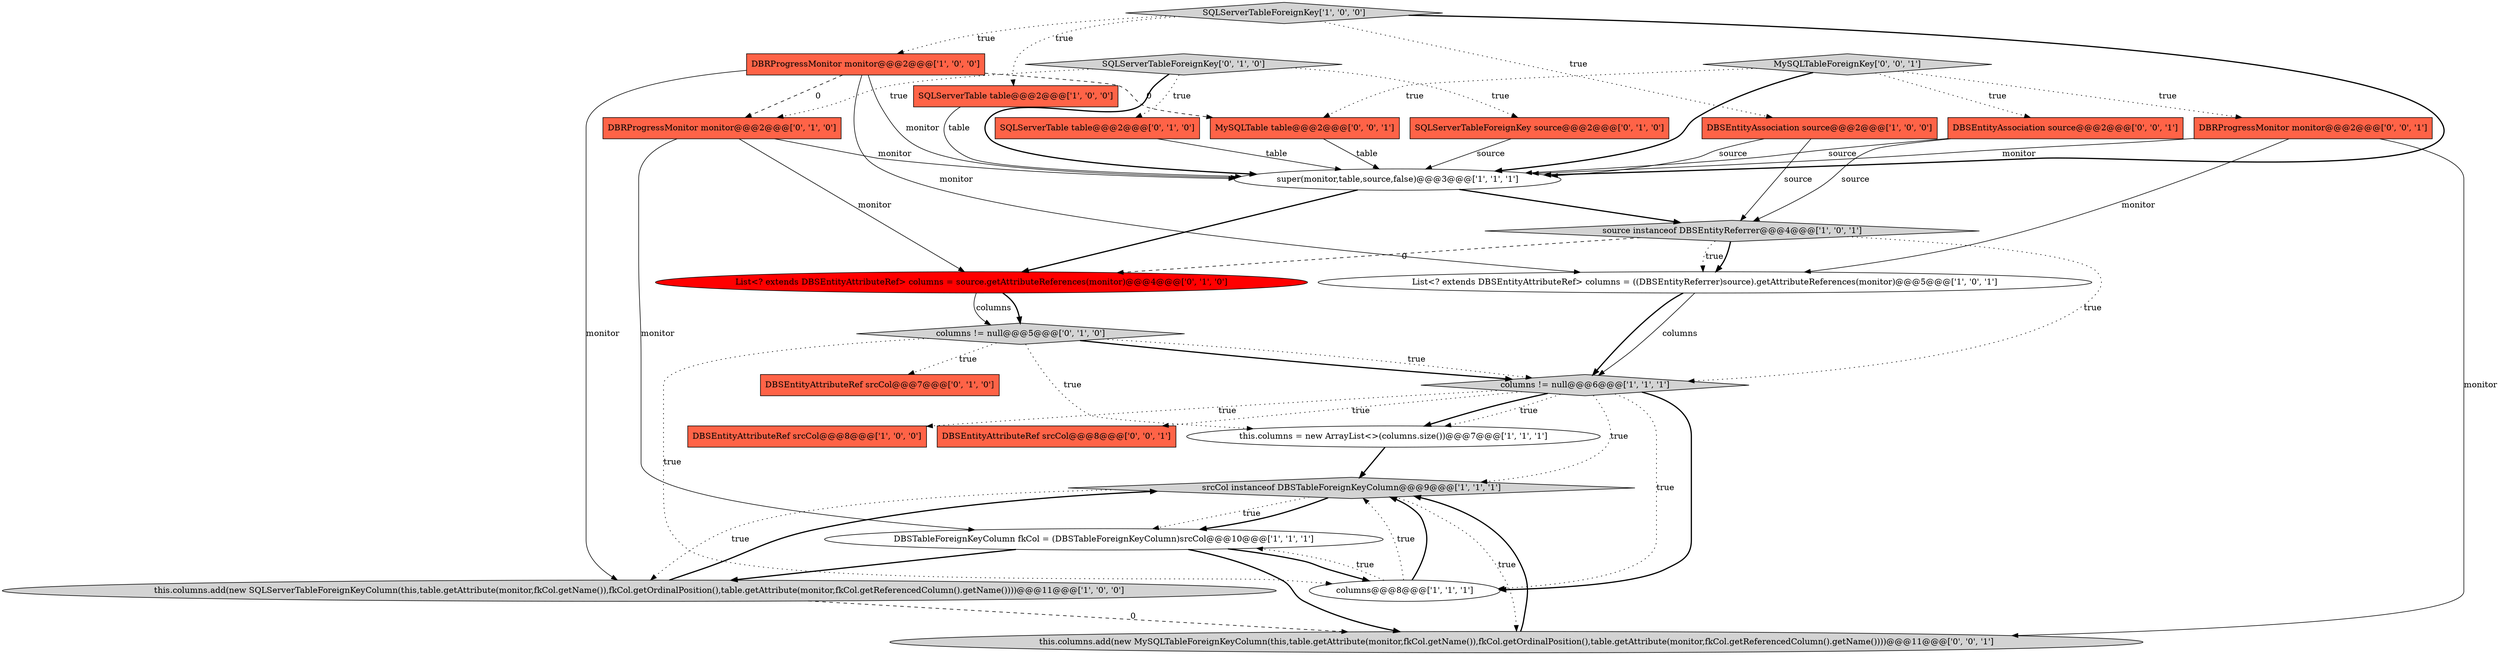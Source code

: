 digraph {
20 [style = filled, label = "columns != null@@@5@@@['0', '1', '0']", fillcolor = lightgray, shape = diamond image = "AAA0AAABBB2BBB"];
14 [style = filled, label = "DBSEntityAttributeRef srcCol@@@7@@@['0', '1', '0']", fillcolor = tomato, shape = box image = "AAA0AAABBB2BBB"];
18 [style = filled, label = "DBRProgressMonitor monitor@@@2@@@['0', '1', '0']", fillcolor = tomato, shape = box image = "AAA1AAABBB2BBB"];
12 [style = filled, label = "DBSTableForeignKeyColumn fkCol = (DBSTableForeignKeyColumn)srcCol@@@10@@@['1', '1', '1']", fillcolor = white, shape = ellipse image = "AAA0AAABBB1BBB"];
25 [style = filled, label = "DBSEntityAssociation source@@@2@@@['0', '0', '1']", fillcolor = tomato, shape = box image = "AAA0AAABBB3BBB"];
5 [style = filled, label = "super(monitor,table,source,false)@@@3@@@['1', '1', '1']", fillcolor = white, shape = ellipse image = "AAA0AAABBB1BBB"];
2 [style = filled, label = "DBSEntityAssociation source@@@2@@@['1', '0', '0']", fillcolor = tomato, shape = box image = "AAA0AAABBB1BBB"];
9 [style = filled, label = "columns != null@@@6@@@['1', '1', '1']", fillcolor = lightgray, shape = diamond image = "AAA0AAABBB1BBB"];
7 [style = filled, label = "DBRProgressMonitor monitor@@@2@@@['1', '0', '0']", fillcolor = tomato, shape = box image = "AAA1AAABBB1BBB"];
16 [style = filled, label = "SQLServerTable table@@@2@@@['0', '1', '0']", fillcolor = tomato, shape = box image = "AAA0AAABBB2BBB"];
8 [style = filled, label = "source instanceof DBSEntityReferrer@@@4@@@['1', '0', '1']", fillcolor = lightgray, shape = diamond image = "AAA0AAABBB1BBB"];
15 [style = filled, label = "SQLServerTableForeignKey source@@@2@@@['0', '1', '0']", fillcolor = tomato, shape = box image = "AAA0AAABBB2BBB"];
13 [style = filled, label = "SQLServerTableForeignKey['1', '0', '0']", fillcolor = lightgray, shape = diamond image = "AAA0AAABBB1BBB"];
3 [style = filled, label = "SQLServerTable table@@@2@@@['1', '0', '0']", fillcolor = tomato, shape = box image = "AAA0AAABBB1BBB"];
19 [style = filled, label = "List<? extends DBSEntityAttributeRef> columns = source.getAttributeReferences(monitor)@@@4@@@['0', '1', '0']", fillcolor = red, shape = ellipse image = "AAA1AAABBB2BBB"];
24 [style = filled, label = "DBRProgressMonitor monitor@@@2@@@['0', '0', '1']", fillcolor = tomato, shape = box image = "AAA0AAABBB3BBB"];
0 [style = filled, label = "srcCol instanceof DBSTableForeignKeyColumn@@@9@@@['1', '1', '1']", fillcolor = lightgray, shape = diamond image = "AAA0AAABBB1BBB"];
4 [style = filled, label = "List<? extends DBSEntityAttributeRef> columns = ((DBSEntityReferrer)source).getAttributeReferences(monitor)@@@5@@@['1', '0', '1']", fillcolor = white, shape = ellipse image = "AAA0AAABBB1BBB"];
17 [style = filled, label = "SQLServerTableForeignKey['0', '1', '0']", fillcolor = lightgray, shape = diamond image = "AAA0AAABBB2BBB"];
22 [style = filled, label = "this.columns.add(new MySQLTableForeignKeyColumn(this,table.getAttribute(monitor,fkCol.getName()),fkCol.getOrdinalPosition(),table.getAttribute(monitor,fkCol.getReferencedColumn().getName())))@@@11@@@['0', '0', '1']", fillcolor = lightgray, shape = ellipse image = "AAA0AAABBB3BBB"];
21 [style = filled, label = "DBSEntityAttributeRef srcCol@@@8@@@['0', '0', '1']", fillcolor = tomato, shape = box image = "AAA0AAABBB3BBB"];
23 [style = filled, label = "MySQLTableForeignKey['0', '0', '1']", fillcolor = lightgray, shape = diamond image = "AAA0AAABBB3BBB"];
6 [style = filled, label = "this.columns = new ArrayList<>(columns.size())@@@7@@@['1', '1', '1']", fillcolor = white, shape = ellipse image = "AAA0AAABBB1BBB"];
10 [style = filled, label = "columns@@@8@@@['1', '1', '1']", fillcolor = white, shape = ellipse image = "AAA0AAABBB1BBB"];
1 [style = filled, label = "DBSEntityAttributeRef srcCol@@@8@@@['1', '0', '0']", fillcolor = tomato, shape = box image = "AAA0AAABBB1BBB"];
26 [style = filled, label = "MySQLTable table@@@2@@@['0', '0', '1']", fillcolor = tomato, shape = box image = "AAA0AAABBB3BBB"];
11 [style = filled, label = "this.columns.add(new SQLServerTableForeignKeyColumn(this,table.getAttribute(monitor,fkCol.getName()),fkCol.getOrdinalPosition(),table.getAttribute(monitor,fkCol.getReferencedColumn().getName())))@@@11@@@['1', '0', '0']", fillcolor = lightgray, shape = ellipse image = "AAA0AAABBB1BBB"];
4->9 [style = bold, label=""];
8->19 [style = dashed, label="0"];
5->8 [style = bold, label=""];
0->12 [style = dotted, label="true"];
7->4 [style = solid, label="monitor"];
17->5 [style = bold, label=""];
20->6 [style = dotted, label="true"];
9->0 [style = dotted, label="true"];
7->5 [style = solid, label="monitor"];
10->12 [style = dotted, label="true"];
23->5 [style = bold, label=""];
20->9 [style = dotted, label="true"];
7->18 [style = dashed, label="0"];
13->3 [style = dotted, label="true"];
17->18 [style = dotted, label="true"];
20->9 [style = bold, label=""];
19->20 [style = bold, label=""];
0->12 [style = bold, label=""];
18->19 [style = solid, label="monitor"];
3->5 [style = solid, label="table"];
2->5 [style = solid, label="source"];
16->5 [style = solid, label="table"];
12->11 [style = bold, label=""];
20->14 [style = dotted, label="true"];
11->22 [style = dashed, label="0"];
15->5 [style = solid, label="source"];
6->0 [style = bold, label=""];
13->7 [style = dotted, label="true"];
18->5 [style = solid, label="monitor"];
9->10 [style = bold, label=""];
9->21 [style = dotted, label="true"];
24->5 [style = solid, label="monitor"];
9->6 [style = dotted, label="true"];
19->20 [style = solid, label="columns"];
8->4 [style = dotted, label="true"];
9->6 [style = bold, label=""];
0->22 [style = dotted, label="true"];
17->16 [style = dotted, label="true"];
13->2 [style = dotted, label="true"];
5->19 [style = bold, label=""];
11->0 [style = bold, label=""];
25->8 [style = solid, label="source"];
12->10 [style = bold, label=""];
17->15 [style = dotted, label="true"];
22->0 [style = bold, label=""];
23->26 [style = dotted, label="true"];
4->9 [style = solid, label="columns"];
24->22 [style = solid, label="monitor"];
26->5 [style = solid, label="table"];
10->0 [style = bold, label=""];
20->10 [style = dotted, label="true"];
9->1 [style = dotted, label="true"];
13->5 [style = bold, label=""];
7->11 [style = solid, label="monitor"];
10->0 [style = dotted, label="true"];
8->9 [style = dotted, label="true"];
8->4 [style = bold, label=""];
24->4 [style = solid, label="monitor"];
18->12 [style = solid, label="monitor"];
7->26 [style = dashed, label="0"];
9->10 [style = dotted, label="true"];
0->11 [style = dotted, label="true"];
23->24 [style = dotted, label="true"];
23->25 [style = dotted, label="true"];
12->22 [style = bold, label=""];
2->8 [style = solid, label="source"];
25->5 [style = solid, label="source"];
}
